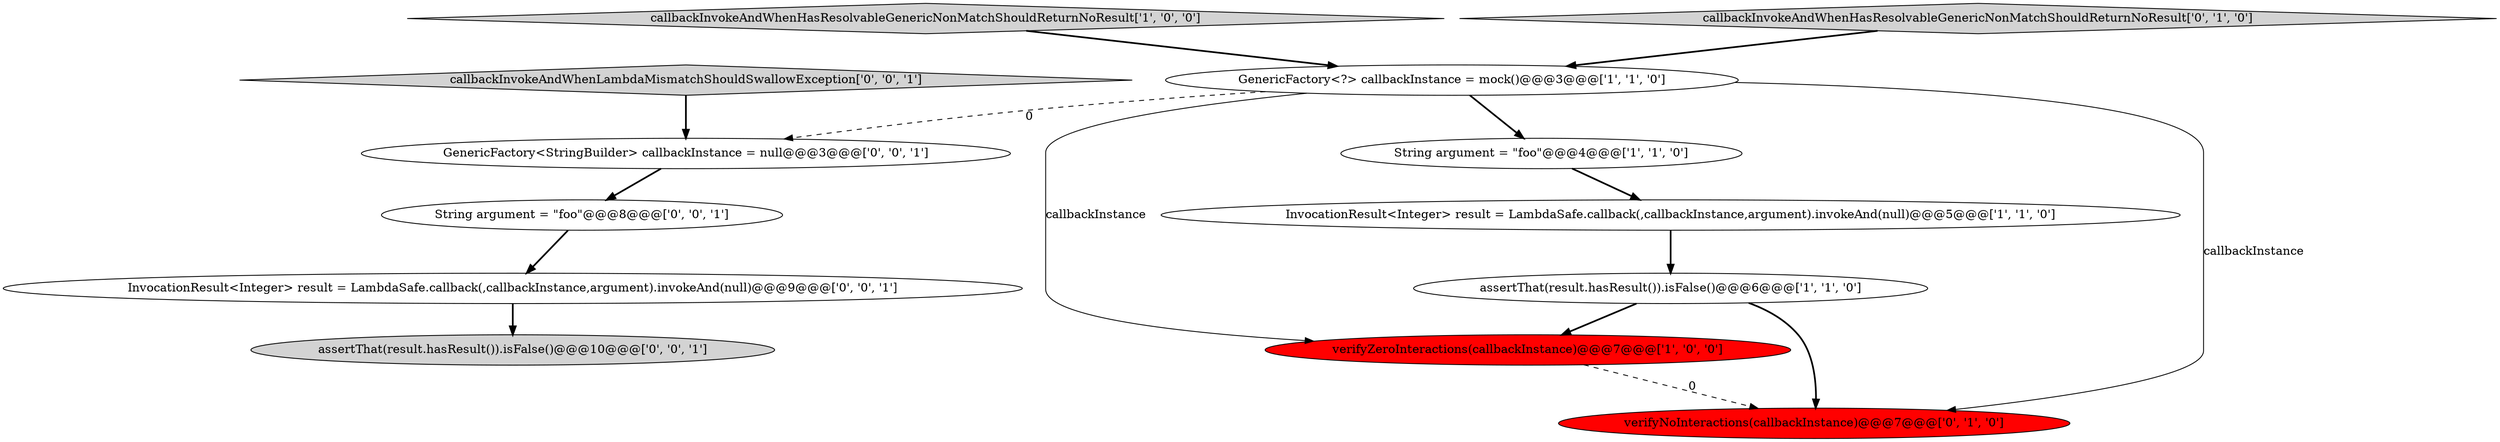 digraph {
11 [style = filled, label = "InvocationResult<Integer> result = LambdaSafe.callback(,callbackInstance,argument).invokeAnd(null)@@@9@@@['0', '0', '1']", fillcolor = white, shape = ellipse image = "AAA0AAABBB3BBB"];
5 [style = filled, label = "verifyZeroInteractions(callbackInstance)@@@7@@@['1', '0', '0']", fillcolor = red, shape = ellipse image = "AAA1AAABBB1BBB"];
0 [style = filled, label = "callbackInvokeAndWhenHasResolvableGenericNonMatchShouldReturnNoResult['1', '0', '0']", fillcolor = lightgray, shape = diamond image = "AAA0AAABBB1BBB"];
3 [style = filled, label = "assertThat(result.hasResult()).isFalse()@@@6@@@['1', '1', '0']", fillcolor = white, shape = ellipse image = "AAA0AAABBB1BBB"];
1 [style = filled, label = "String argument = \"foo\"@@@4@@@['1', '1', '0']", fillcolor = white, shape = ellipse image = "AAA0AAABBB1BBB"];
9 [style = filled, label = "callbackInvokeAndWhenLambdaMismatchShouldSwallowException['0', '0', '1']", fillcolor = lightgray, shape = diamond image = "AAA0AAABBB3BBB"];
12 [style = filled, label = "GenericFactory<StringBuilder> callbackInstance = null@@@3@@@['0', '0', '1']", fillcolor = white, shape = ellipse image = "AAA0AAABBB3BBB"];
6 [style = filled, label = "callbackInvokeAndWhenHasResolvableGenericNonMatchShouldReturnNoResult['0', '1', '0']", fillcolor = lightgray, shape = diamond image = "AAA0AAABBB2BBB"];
10 [style = filled, label = "String argument = \"foo\"@@@8@@@['0', '0', '1']", fillcolor = white, shape = ellipse image = "AAA0AAABBB3BBB"];
7 [style = filled, label = "verifyNoInteractions(callbackInstance)@@@7@@@['0', '1', '0']", fillcolor = red, shape = ellipse image = "AAA1AAABBB2BBB"];
4 [style = filled, label = "GenericFactory<?> callbackInstance = mock()@@@3@@@['1', '1', '0']", fillcolor = white, shape = ellipse image = "AAA0AAABBB1BBB"];
2 [style = filled, label = "InvocationResult<Integer> result = LambdaSafe.callback(,callbackInstance,argument).invokeAnd(null)@@@5@@@['1', '1', '0']", fillcolor = white, shape = ellipse image = "AAA0AAABBB1BBB"];
8 [style = filled, label = "assertThat(result.hasResult()).isFalse()@@@10@@@['0', '0', '1']", fillcolor = lightgray, shape = ellipse image = "AAA0AAABBB3BBB"];
11->8 [style = bold, label=""];
6->4 [style = bold, label=""];
1->2 [style = bold, label=""];
3->5 [style = bold, label=""];
4->1 [style = bold, label=""];
12->10 [style = bold, label=""];
9->12 [style = bold, label=""];
4->7 [style = solid, label="callbackInstance"];
5->7 [style = dashed, label="0"];
3->7 [style = bold, label=""];
4->5 [style = solid, label="callbackInstance"];
0->4 [style = bold, label=""];
2->3 [style = bold, label=""];
4->12 [style = dashed, label="0"];
10->11 [style = bold, label=""];
}
